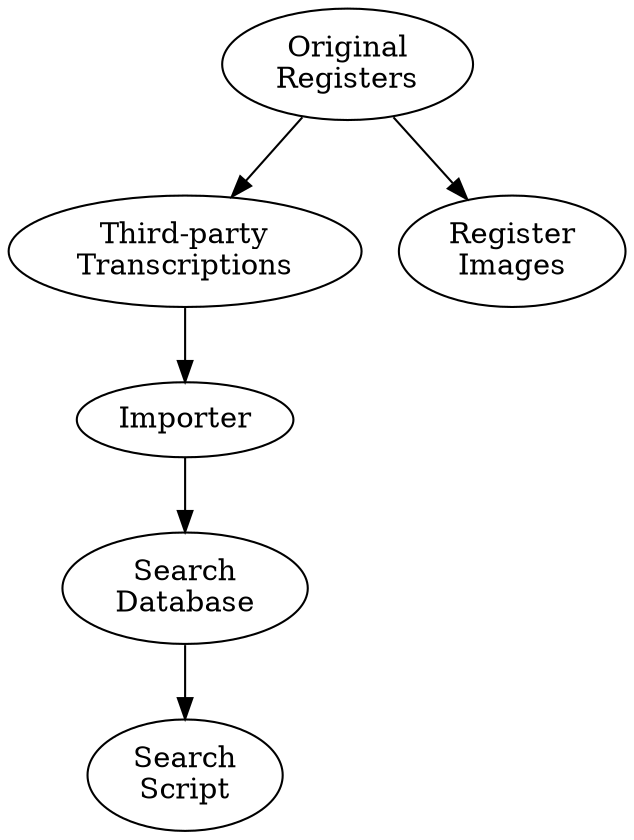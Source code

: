 digraph G {

	subgraph entry_process {
		label="Current Data Entry Process";
		color=blue;
		style=filled;

	registers [label="Original\nRegisters"];
	externaltranscripts [label="Third-party\nTranscriptions"];
	registers->externaltranscripts;
	images [label="Register\nImages"];
	registers->images;
	};

	subgraph search_db {
		label="Current Search Server";
		color=blue;
		style=filled;

		importer [label="Importer"];
		database [label="Search\nDatabase"];
		search [label="Search\nScript"];
		importer -> database;
		database -> search;
	};
	
	externaltranscripts -> importer;

}
